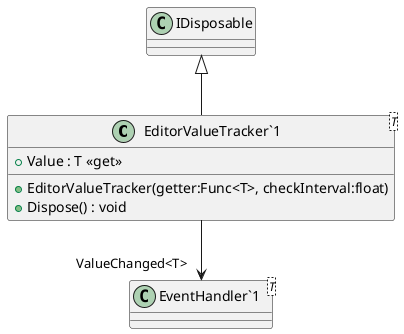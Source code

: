 @startuml
class "EditorValueTracker`1"<T> {
    + Value : T <<get>>
    + EditorValueTracker(getter:Func<T>, checkInterval:float)
    + Dispose() : void
}
class "EventHandler`1"<T> {
}
IDisposable <|-- "EditorValueTracker`1"
"EditorValueTracker`1" --> "ValueChanged<T>" "EventHandler`1"
@enduml
